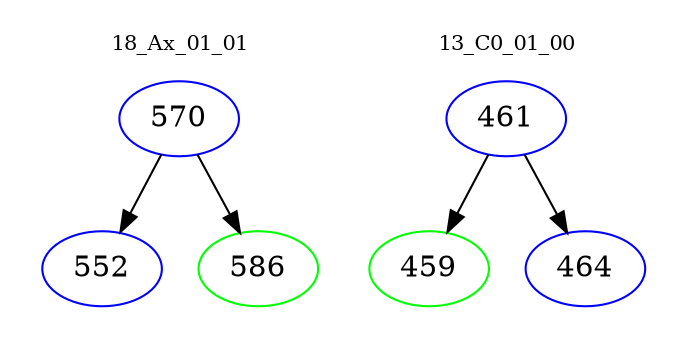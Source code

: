 digraph{
subgraph cluster_0 {
color = white
label = "18_Ax_01_01";
fontsize=10;
T0_570 [label="570", color="blue"]
T0_570 -> T0_552 [color="black"]
T0_552 [label="552", color="blue"]
T0_570 -> T0_586 [color="black"]
T0_586 [label="586", color="green"]
}
subgraph cluster_1 {
color = white
label = "13_C0_01_00";
fontsize=10;
T1_461 [label="461", color="blue"]
T1_461 -> T1_459 [color="black"]
T1_459 [label="459", color="green"]
T1_461 -> T1_464 [color="black"]
T1_464 [label="464", color="blue"]
}
}
